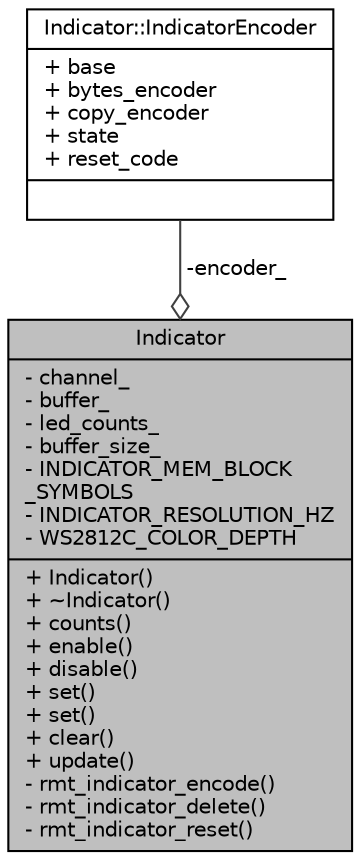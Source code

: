 digraph "Indicator"
{
 // LATEX_PDF_SIZE
  edge [fontname="Helvetica",fontsize="10",labelfontname="Helvetica",labelfontsize="10"];
  node [fontname="Helvetica",fontsize="10",shape=record];
  Node1 [label="{Indicator\n|- channel_\l- buffer_\l- led_counts_\l- buffer_size_\l- INDICATOR_MEM_BLOCK\l_SYMBOLS\l- INDICATOR_RESOLUTION_HZ\l- WS2812C_COLOR_DEPTH\l|+ Indicator()\l+ ~Indicator()\l+ counts()\l+ enable()\l+ disable()\l+ set()\l+ set()\l+ clear()\l+ update()\l- rmt_indicator_encode()\l- rmt_indicator_delete()\l- rmt_indicator_reset()\l}",height=0.2,width=0.4,color="black", fillcolor="grey75", style="filled", fontcolor="black",tooltip=" "];
  Node2 -> Node1 [color="grey25",fontsize="10",style="solid",label=" -encoder_" ,arrowhead="odiamond",fontname="Helvetica"];
  Node2 [label="{Indicator::IndicatorEncoder\n|+ base\l+ bytes_encoder\l+ copy_encoder\l+ state\l+ reset_code\l|}",height=0.2,width=0.4,color="black", fillcolor="white", style="filled",URL="$structIndicator_1_1IndicatorEncoder.html",tooltip=" "];
}
